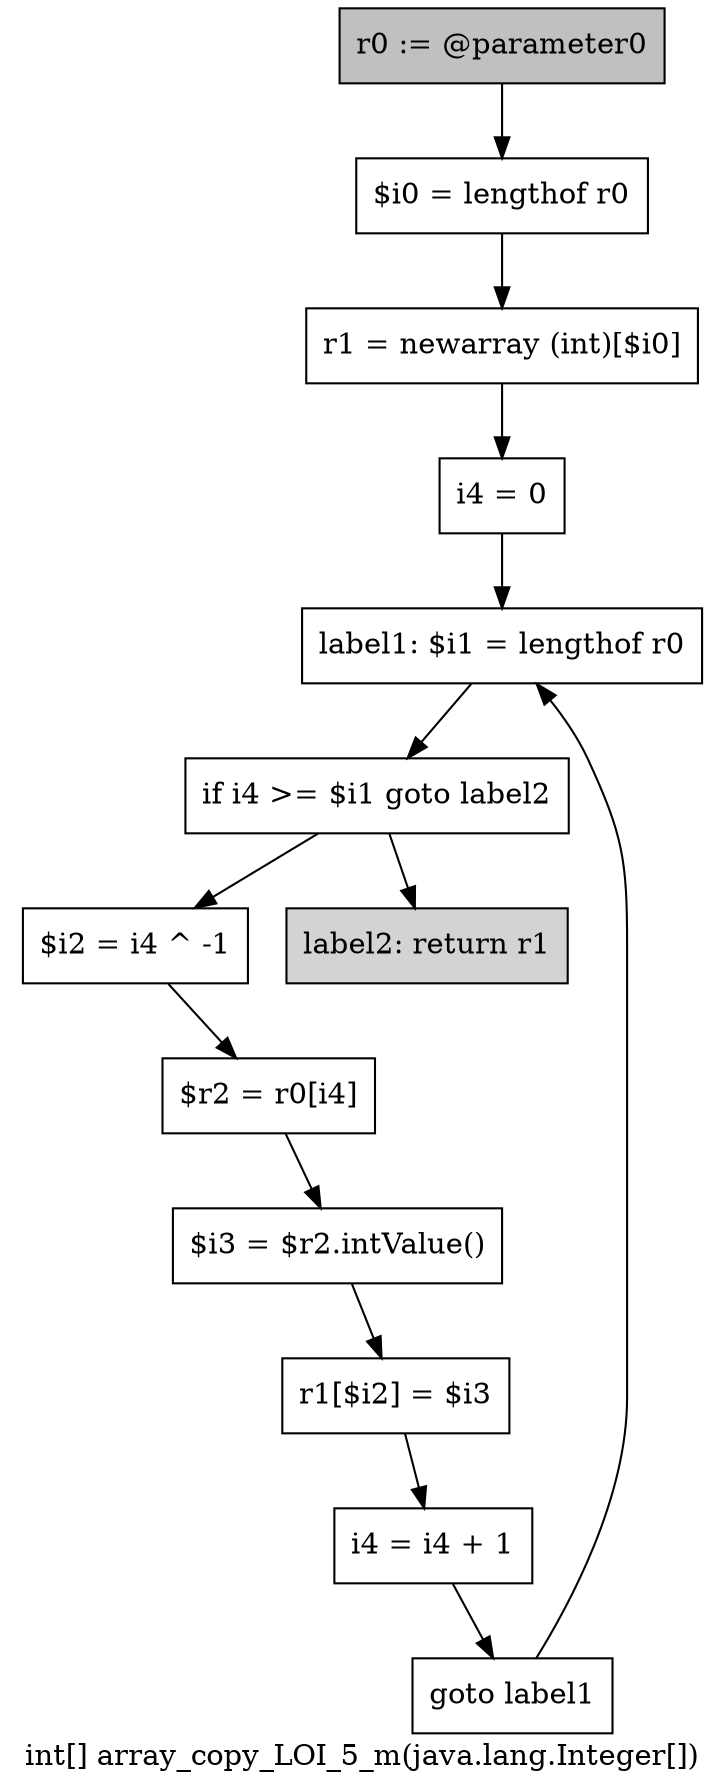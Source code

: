 digraph "int[] array_copy_LOI_5_m(java.lang.Integer[])" {
    label="int[] array_copy_LOI_5_m(java.lang.Integer[])";
    node [shape=box];
    "0" [style=filled,fillcolor=gray,label="r0 := @parameter0",];
    "1" [label="$i0 = lengthof r0",];
    "0"->"1";
    "2" [label="r1 = newarray (int)[$i0]",];
    "1"->"2";
    "3" [label="i4 = 0",];
    "2"->"3";
    "4" [label="label1: $i1 = lengthof r0",];
    "3"->"4";
    "5" [label="if i4 >= $i1 goto label2",];
    "4"->"5";
    "6" [label="$i2 = i4 ^ -1",];
    "5"->"6";
    "12" [style=filled,fillcolor=lightgray,label="label2: return r1",];
    "5"->"12";
    "7" [label="$r2 = r0[i4]",];
    "6"->"7";
    "8" [label="$i3 = $r2.intValue()",];
    "7"->"8";
    "9" [label="r1[$i2] = $i3",];
    "8"->"9";
    "10" [label="i4 = i4 + 1",];
    "9"->"10";
    "11" [label="goto label1",];
    "10"->"11";
    "11"->"4";
}

